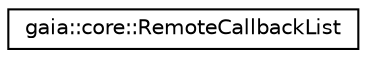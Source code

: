 digraph G
{
  edge [fontname="Helvetica",fontsize="10",labelfontname="Helvetica",labelfontsize="10"];
  node [fontname="Helvetica",fontsize="10",shape=record];
  rankdir=LR;
  Node1 [label="gaia::core::RemoteCallbackList",height=0.2,width=0.4,color="black", fillcolor="white", style="filled",URL="$de/d19/classgaia_1_1core_1_1_remote_callback_list.html",tooltip="Takes care of the grunt work of maintaining a list of remote interfaces, typically for the use of per..."];
}
